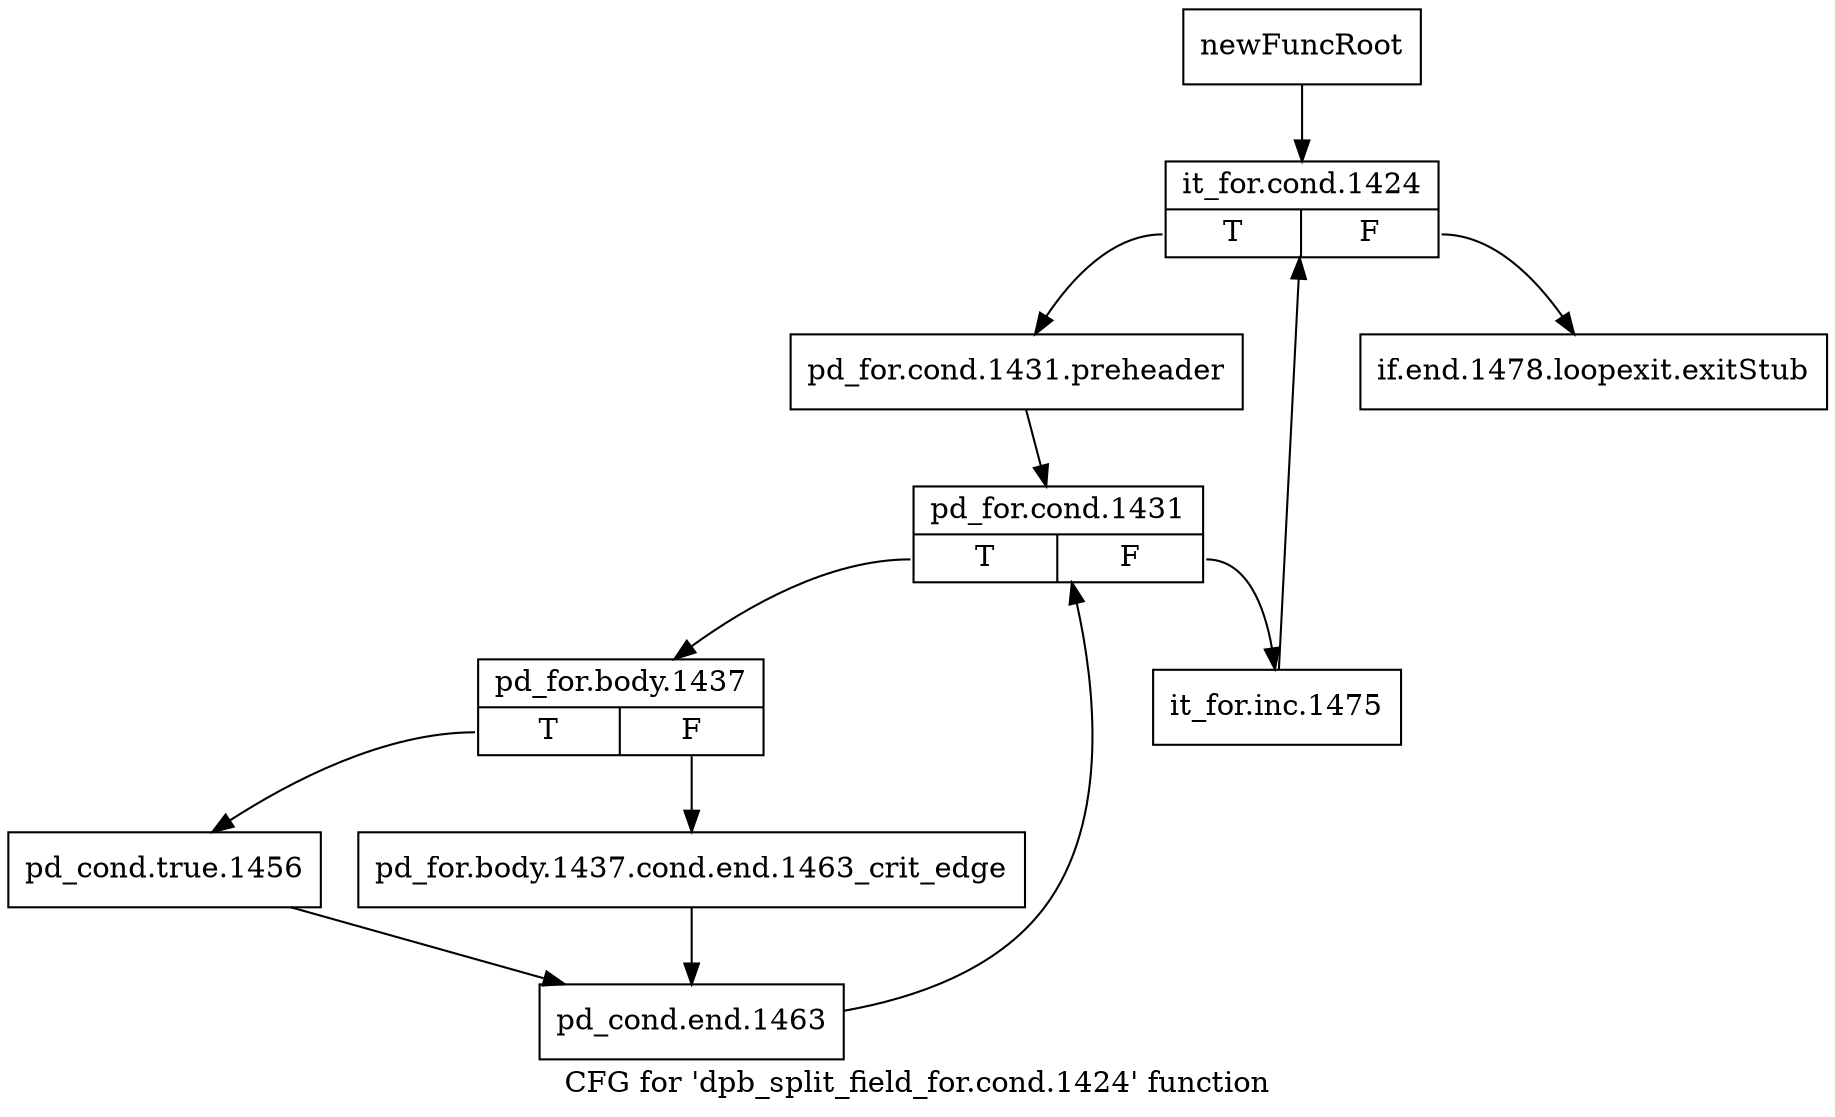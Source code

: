 digraph "CFG for 'dpb_split_field_for.cond.1424' function" {
	label="CFG for 'dpb_split_field_for.cond.1424' function";

	Node0x26cf170 [shape=record,label="{newFuncRoot}"];
	Node0x26cf170 -> Node0x26f65d0;
	Node0x26f6580 [shape=record,label="{if.end.1478.loopexit.exitStub}"];
	Node0x26f65d0 [shape=record,label="{it_for.cond.1424|{<s0>T|<s1>F}}"];
	Node0x26f65d0:s0 -> Node0x26f6620;
	Node0x26f65d0:s1 -> Node0x26f6580;
	Node0x26f6620 [shape=record,label="{pd_for.cond.1431.preheader}"];
	Node0x26f6620 -> Node0x26f6670;
	Node0x26f6670 [shape=record,label="{pd_for.cond.1431|{<s0>T|<s1>F}}"];
	Node0x26f6670:s0 -> Node0x26f6710;
	Node0x26f6670:s1 -> Node0x26f66c0;
	Node0x26f66c0 [shape=record,label="{it_for.inc.1475}"];
	Node0x26f66c0 -> Node0x26f65d0;
	Node0x26f6710 [shape=record,label="{pd_for.body.1437|{<s0>T|<s1>F}}"];
	Node0x26f6710:s0 -> Node0x26f67b0;
	Node0x26f6710:s1 -> Node0x26f6760;
	Node0x26f6760 [shape=record,label="{pd_for.body.1437.cond.end.1463_crit_edge}"];
	Node0x26f6760 -> Node0x26f6800;
	Node0x26f67b0 [shape=record,label="{pd_cond.true.1456}"];
	Node0x26f67b0 -> Node0x26f6800;
	Node0x26f6800 [shape=record,label="{pd_cond.end.1463}"];
	Node0x26f6800 -> Node0x26f6670;
}
